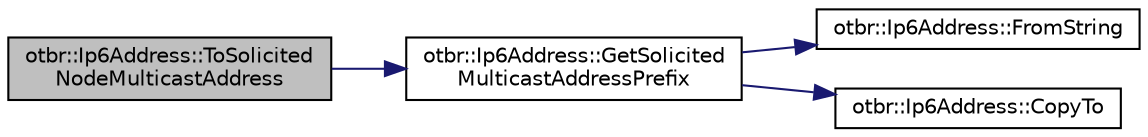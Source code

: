 digraph "otbr::Ip6Address::ToSolicitedNodeMulticastAddress"
{
  edge [fontname="Helvetica",fontsize="10",labelfontname="Helvetica",labelfontsize="10"];
  node [fontname="Helvetica",fontsize="10",shape=record];
  rankdir="LR";
  Node55 [label="otbr::Ip6Address::ToSolicited\lNodeMulticastAddress",height=0.2,width=0.4,color="black", fillcolor="grey75", style="filled", fontcolor="black"];
  Node55 -> Node56 [color="midnightblue",fontsize="10",style="solid",fontname="Helvetica"];
  Node56 [label="otbr::Ip6Address::GetSolicited\lMulticastAddressPrefix",height=0.2,width=0.4,color="black", fillcolor="white", style="filled",URL="$d2/dfe/classotbr_1_1Ip6Address.html#a7da3c5ebc9c062f30a56983be0852b00",tooltip="This function returns the wellknown Solicited Node Multicast Address Prefix (ff02::01:ff00:0). "];
  Node56 -> Node57 [color="midnightblue",fontsize="10",style="solid",fontname="Helvetica"];
  Node57 [label="otbr::Ip6Address::FromString",height=0.2,width=0.4,color="black", fillcolor="white", style="filled",URL="$d2/dfe/classotbr_1_1Ip6Address.html#aea29483ec22a607a9fcd95cadc42cee7",tooltip="This function converts Ip6 addresses from text to Ip6Address. "];
  Node56 -> Node58 [color="midnightblue",fontsize="10",style="solid",fontname="Helvetica"];
  Node58 [label="otbr::Ip6Address::CopyTo",height=0.2,width=0.4,color="black", fillcolor="white", style="filled",URL="$d2/dfe/classotbr_1_1Ip6Address.html#af17eb7c1fd8a9c5d54434fbd84c3f173",tooltip="This method copies the Ip6 address to a sockaddr_in6 structure. "];
}
